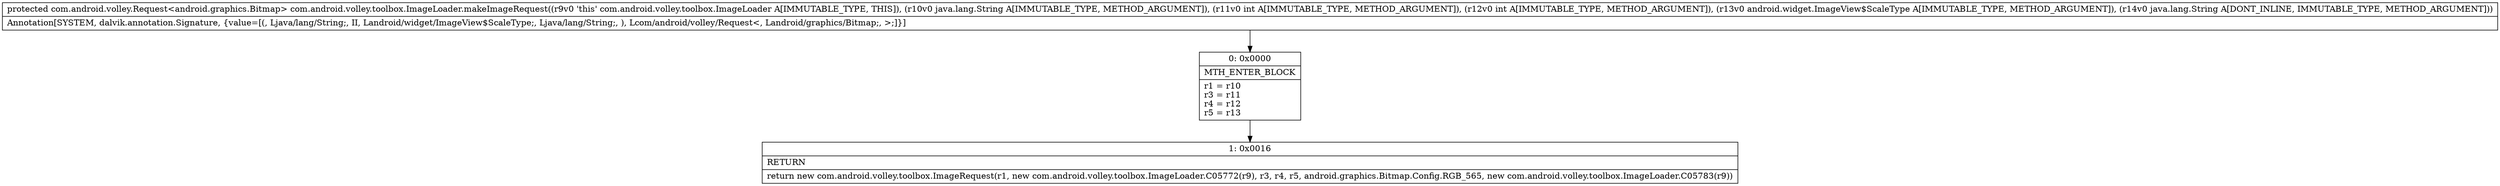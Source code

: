 digraph "CFG forcom.android.volley.toolbox.ImageLoader.makeImageRequest(Ljava\/lang\/String;IILandroid\/widget\/ImageView$ScaleType;Ljava\/lang\/String;)Lcom\/android\/volley\/Request;" {
Node_0 [shape=record,label="{0\:\ 0x0000|MTH_ENTER_BLOCK\l|r1 = r10\lr3 = r11\lr4 = r12\lr5 = r13\l}"];
Node_1 [shape=record,label="{1\:\ 0x0016|RETURN\l|return new com.android.volley.toolbox.ImageRequest(r1, new com.android.volley.toolbox.ImageLoader.C05772(r9), r3, r4, r5, android.graphics.Bitmap.Config.RGB_565, new com.android.volley.toolbox.ImageLoader.C05783(r9))\l}"];
MethodNode[shape=record,label="{protected com.android.volley.Request\<android.graphics.Bitmap\> com.android.volley.toolbox.ImageLoader.makeImageRequest((r9v0 'this' com.android.volley.toolbox.ImageLoader A[IMMUTABLE_TYPE, THIS]), (r10v0 java.lang.String A[IMMUTABLE_TYPE, METHOD_ARGUMENT]), (r11v0 int A[IMMUTABLE_TYPE, METHOD_ARGUMENT]), (r12v0 int A[IMMUTABLE_TYPE, METHOD_ARGUMENT]), (r13v0 android.widget.ImageView$ScaleType A[IMMUTABLE_TYPE, METHOD_ARGUMENT]), (r14v0 java.lang.String A[DONT_INLINE, IMMUTABLE_TYPE, METHOD_ARGUMENT]))  | Annotation[SYSTEM, dalvik.annotation.Signature, \{value=[(, Ljava\/lang\/String;, II, Landroid\/widget\/ImageView$ScaleType;, Ljava\/lang\/String;, ), Lcom\/android\/volley\/Request\<, Landroid\/graphics\/Bitmap;, \>;]\}]\l}"];
MethodNode -> Node_0;
Node_0 -> Node_1;
}

